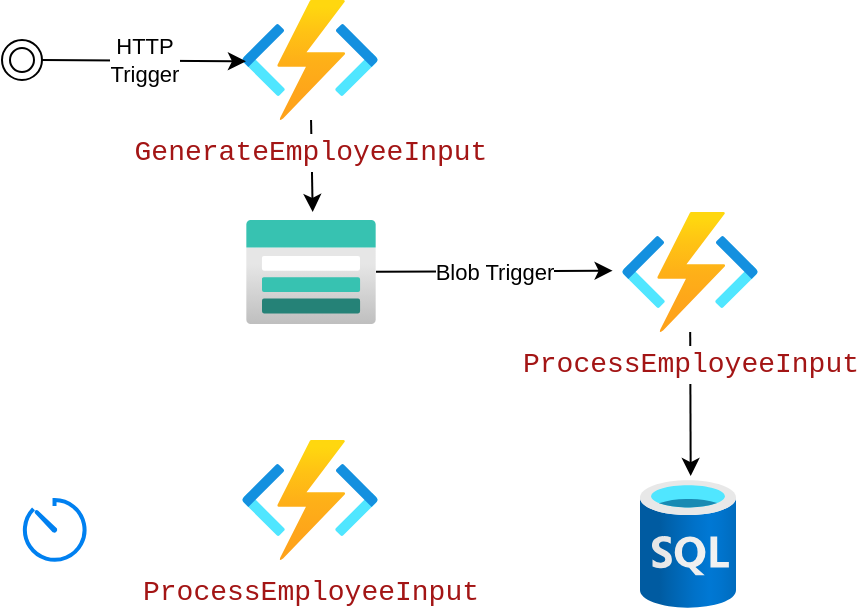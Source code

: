 <mxfile>
    <diagram id="urJGW5wuns8AP42kqk6y" name="Page-1">
        <mxGraphModel dx="1056" dy="272" grid="1" gridSize="10" guides="1" tooltips="1" connect="1" arrows="1" fold="1" page="1" pageScale="1" pageWidth="850" pageHeight="1100" math="0" shadow="0">
            <root>
                <mxCell id="0"/>
                <mxCell id="1" parent="0"/>
                <mxCell id="13" value="Blob Trigger" style="edgeStyle=none;html=1;entryX=-0.069;entryY=0.489;entryDx=0;entryDy=0;entryPerimeter=0;" edge="1" parent="1" source="2" target="9">
                    <mxGeometry relative="1" as="geometry"/>
                </mxCell>
                <mxCell id="2" value="" style="aspect=fixed;html=1;points=[];align=center;image;fontSize=12;image=img/lib/azure2/storage/Storage_Accounts.svg;" vertex="1" parent="1">
                    <mxGeometry x="192" y="140" width="65" height="52" as="geometry"/>
                </mxCell>
                <mxCell id="4" style="edgeStyle=none;html=1;entryX=0.513;entryY=-0.077;entryDx=0;entryDy=0;entryPerimeter=0;" edge="1" parent="1" source="3" target="2">
                    <mxGeometry relative="1" as="geometry"/>
                </mxCell>
                <mxCell id="3" value="&lt;div style=&quot;font-family: &amp;#34;consolas&amp;#34; , &amp;#34;courier new&amp;#34; , monospace ; font-size: 14px ; line-height: 19px&quot;&gt;&lt;span style=&quot;color: #a31515&quot;&gt;GenerateEmployeeInput&lt;/span&gt;&lt;/div&gt;" style="aspect=fixed;html=1;points=[];align=center;image;fontSize=12;image=img/lib/azure2/compute/Function_Apps.svg;" vertex="1" parent="1">
                    <mxGeometry x="190" y="30" width="68" height="60" as="geometry"/>
                </mxCell>
                <mxCell id="8" value="HTTP&lt;br&gt;Trigger" style="edgeStyle=none;html=1;entryX=0.029;entryY=0.511;entryDx=0;entryDy=0;entryPerimeter=0;" edge="1" parent="1" source="5" target="3">
                    <mxGeometry relative="1" as="geometry"/>
                </mxCell>
                <mxCell id="5" value="" style="ellipse;shape=doubleEllipse;html=1;dashed=0;whitespace=wrap;aspect=fixed;" vertex="1" parent="1">
                    <mxGeometry x="70" y="50" width="20" height="20" as="geometry"/>
                </mxCell>
                <mxCell id="12" style="edgeStyle=none;html=1;entryX=0.528;entryY=-0.031;entryDx=0;entryDy=0;entryPerimeter=0;" edge="1" parent="1" source="9" target="11">
                    <mxGeometry relative="1" as="geometry"/>
                </mxCell>
                <mxCell id="9" value="&lt;div style=&quot;font-family: &amp;#34;consolas&amp;#34; , &amp;#34;courier new&amp;#34; , monospace ; font-size: 14px ; line-height: 19px&quot;&gt;&lt;div style=&quot;font-family: &amp;#34;consolas&amp;#34; , &amp;#34;courier new&amp;#34; , monospace ; line-height: 19px&quot;&gt;&lt;span style=&quot;color: #a31515&quot;&gt;ProcessEmployeeInput&lt;/span&gt;&lt;/div&gt;&lt;/div&gt;" style="aspect=fixed;html=1;points=[];align=center;image;fontSize=12;image=img/lib/azure2/compute/Function_Apps.svg;" vertex="1" parent="1">
                    <mxGeometry x="380" y="136" width="68" height="60" as="geometry"/>
                </mxCell>
                <mxCell id="11" value="" style="aspect=fixed;html=1;points=[];align=center;image;fontSize=12;image=img/lib/azure2/databases/SQL_Database.svg;" vertex="1" parent="1">
                    <mxGeometry x="389" y="270" width="48" height="64" as="geometry"/>
                </mxCell>
                <mxCell id="14" value="" style="html=1;verticalLabelPosition=bottom;align=center;labelBackgroundColor=#ffffff;verticalAlign=top;strokeWidth=2;strokeColor=#0080F0;shadow=0;dashed=0;shape=mxgraph.ios7.icons.gauge;" vertex="1" parent="1">
                    <mxGeometry x="80" y="280" width="32.4" height="31.5" as="geometry"/>
                </mxCell>
                <mxCell id="15" value="&lt;div style=&quot;font-family: &amp;#34;consolas&amp;#34; , &amp;#34;courier new&amp;#34; , monospace ; font-size: 14px ; line-height: 19px&quot;&gt;&lt;div style=&quot;font-family: &amp;#34;consolas&amp;#34; , &amp;#34;courier new&amp;#34; , monospace ; line-height: 19px&quot;&gt;&lt;span style=&quot;color: #a31515&quot;&gt;ProcessEmployeeInput&lt;/span&gt;&lt;/div&gt;&lt;/div&gt;" style="aspect=fixed;html=1;points=[];align=center;image;fontSize=12;image=img/lib/azure2/compute/Function_Apps.svg;" vertex="1" parent="1">
                    <mxGeometry x="190" y="250" width="68" height="60" as="geometry"/>
                </mxCell>
            </root>
        </mxGraphModel>
    </diagram>
</mxfile>